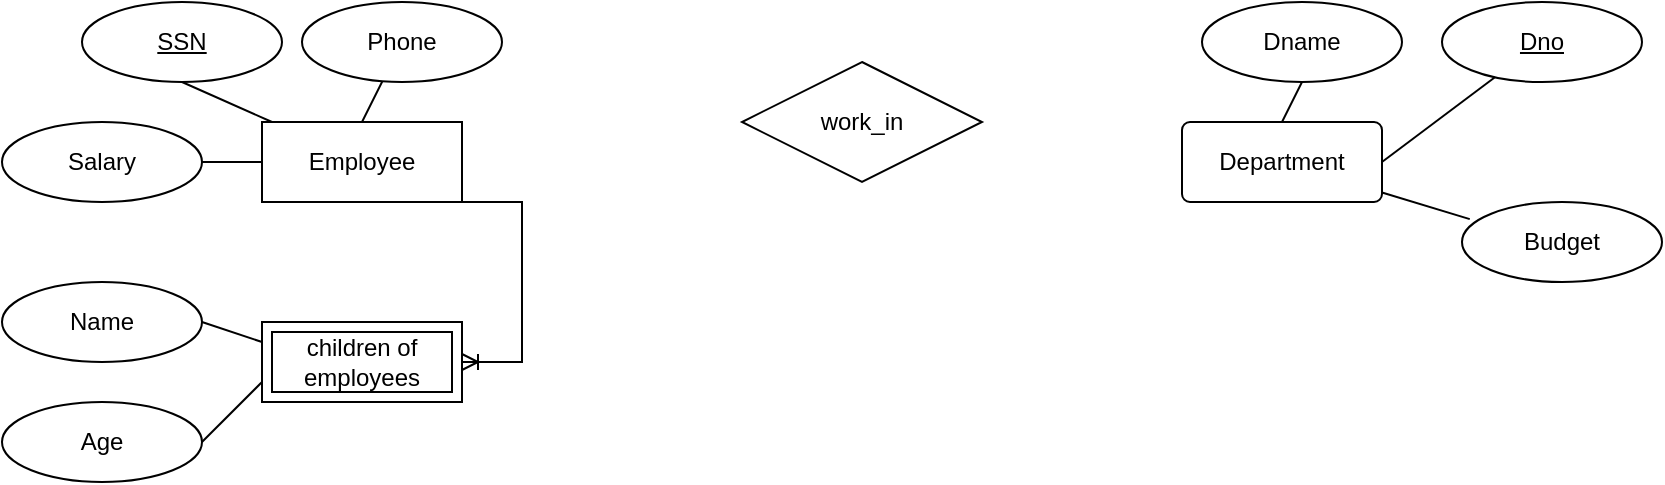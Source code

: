 <mxfile version="22.1.21" type="github">
  <diagram name="Page-1" id="ill8SDHSSKFXlnQjD34v">
    <mxGraphModel dx="1139" dy="750" grid="1" gridSize="10" guides="1" tooltips="1" connect="1" arrows="1" fold="1" page="1" pageScale="1" pageWidth="850" pageHeight="1100" math="0" shadow="0">
      <root>
        <mxCell id="0" />
        <mxCell id="1" parent="0" />
        <mxCell id="-kPjgLYo0WIdV9sRpqmW-1" value="Employee" style="whiteSpace=wrap;html=1;align=center;" vertex="1" parent="1">
          <mxGeometry x="510" y="100" width="100" height="40" as="geometry" />
        </mxCell>
        <mxCell id="-kPjgLYo0WIdV9sRpqmW-3" value="Phone" style="ellipse;whiteSpace=wrap;html=1;align=center;fontStyle=0;" vertex="1" parent="1">
          <mxGeometry x="530" y="40" width="100" height="40" as="geometry" />
        </mxCell>
        <mxCell id="-kPjgLYo0WIdV9sRpqmW-4" value="Department" style="rounded=1;arcSize=10;whiteSpace=wrap;html=1;align=center;" vertex="1" parent="1">
          <mxGeometry x="970" y="100" width="100" height="40" as="geometry" />
        </mxCell>
        <mxCell id="-kPjgLYo0WIdV9sRpqmW-6" value="SSN" style="ellipse;whiteSpace=wrap;html=1;align=center;fontStyle=4" vertex="1" parent="1">
          <mxGeometry x="420" y="40" width="100" height="40" as="geometry" />
        </mxCell>
        <mxCell id="-kPjgLYo0WIdV9sRpqmW-16" value="Dno" style="ellipse;whiteSpace=wrap;html=1;align=center;fontStyle=4;" vertex="1" parent="1">
          <mxGeometry x="1100" y="40" width="100" height="40" as="geometry" />
        </mxCell>
        <mxCell id="-kPjgLYo0WIdV9sRpqmW-18" value="Dname" style="ellipse;whiteSpace=wrap;html=1;align=center;" vertex="1" parent="1">
          <mxGeometry x="980" y="40" width="100" height="40" as="geometry" />
        </mxCell>
        <mxCell id="-kPjgLYo0WIdV9sRpqmW-19" value="work_in" style="shape=rhombus;perimeter=rhombusPerimeter;whiteSpace=wrap;html=1;align=center;" vertex="1" parent="1">
          <mxGeometry x="750" y="70" width="120" height="60" as="geometry" />
        </mxCell>
        <mxCell id="-kPjgLYo0WIdV9sRpqmW-25" value="children of &lt;br/&gt;employees" style="shape=ext;margin=3;double=1;whiteSpace=wrap;html=1;align=center;" vertex="1" parent="1">
          <mxGeometry x="510" y="200" width="100" height="40" as="geometry" />
        </mxCell>
        <mxCell id="-kPjgLYo0WIdV9sRpqmW-8" value="Salary" style="ellipse;whiteSpace=wrap;html=1;align=center;" vertex="1" parent="1">
          <mxGeometry x="380" y="100" width="100" height="40" as="geometry" />
        </mxCell>
        <mxCell id="-kPjgLYo0WIdV9sRpqmW-31" value="Name" style="ellipse;whiteSpace=wrap;html=1;align=center;" vertex="1" parent="1">
          <mxGeometry x="380" y="180" width="100" height="40" as="geometry" />
        </mxCell>
        <mxCell id="-kPjgLYo0WIdV9sRpqmW-34" value="Age" style="ellipse;whiteSpace=wrap;html=1;align=center;" vertex="1" parent="1">
          <mxGeometry x="380" y="240" width="100" height="40" as="geometry" />
        </mxCell>
        <mxCell id="-kPjgLYo0WIdV9sRpqmW-40" value="" style="endArrow=none;html=1;rounded=0;exitX=0.5;exitY=1;exitDx=0;exitDy=0;" edge="1" parent="1" source="-kPjgLYo0WIdV9sRpqmW-6" target="-kPjgLYo0WIdV9sRpqmW-1">
          <mxGeometry relative="1" as="geometry">
            <mxPoint x="496.477" y="13.679" as="sourcePoint" />
            <mxPoint x="850" y="-40" as="targetPoint" />
          </mxGeometry>
        </mxCell>
        <mxCell id="-kPjgLYo0WIdV9sRpqmW-44" value="" style="endArrow=none;html=1;rounded=0;" edge="1" parent="1" source="-kPjgLYo0WIdV9sRpqmW-1" target="-kPjgLYo0WIdV9sRpqmW-8">
          <mxGeometry relative="1" as="geometry">
            <mxPoint x="670" y="280" as="sourcePoint" />
            <mxPoint x="640" y="210" as="targetPoint" />
          </mxGeometry>
        </mxCell>
        <mxCell id="-kPjgLYo0WIdV9sRpqmW-46" value="" style="endArrow=none;html=1;rounded=0;exitX=0.5;exitY=0;exitDx=0;exitDy=0;entryX=0.5;entryY=1;entryDx=0;entryDy=0;" edge="1" parent="1" source="-kPjgLYo0WIdV9sRpqmW-4" target="-kPjgLYo0WIdV9sRpqmW-18">
          <mxGeometry relative="1" as="geometry">
            <mxPoint x="910" y="190" as="sourcePoint" />
            <mxPoint x="1050" y="70" as="targetPoint" />
          </mxGeometry>
        </mxCell>
        <mxCell id="-kPjgLYo0WIdV9sRpqmW-47" value="" style="endArrow=none;html=1;rounded=0;exitX=1;exitY=0.5;exitDx=0;exitDy=0;" edge="1" parent="1" source="-kPjgLYo0WIdV9sRpqmW-4" target="-kPjgLYo0WIdV9sRpqmW-16">
          <mxGeometry relative="1" as="geometry">
            <mxPoint x="1130" y="200" as="sourcePoint" />
            <mxPoint x="1290" y="200" as="targetPoint" />
          </mxGeometry>
        </mxCell>
        <mxCell id="-kPjgLYo0WIdV9sRpqmW-48" value="" style="endArrow=none;html=1;rounded=0;exitX=0.5;exitY=0;exitDx=0;exitDy=0;" edge="1" parent="1" source="-kPjgLYo0WIdV9sRpqmW-1" target="-kPjgLYo0WIdV9sRpqmW-3">
          <mxGeometry relative="1" as="geometry">
            <mxPoint x="730" y="210" as="sourcePoint" />
            <mxPoint x="890" y="210" as="targetPoint" />
          </mxGeometry>
        </mxCell>
        <mxCell id="-kPjgLYo0WIdV9sRpqmW-49" value="" style="endArrow=none;html=1;rounded=0;exitX=1;exitY=0.5;exitDx=0;exitDy=0;entryX=0;entryY=0.25;entryDx=0;entryDy=0;" edge="1" parent="1" source="-kPjgLYo0WIdV9sRpqmW-31" target="-kPjgLYo0WIdV9sRpqmW-25">
          <mxGeometry relative="1" as="geometry">
            <mxPoint x="560" y="280" as="sourcePoint" />
            <mxPoint x="720" y="280" as="targetPoint" />
          </mxGeometry>
        </mxCell>
        <mxCell id="-kPjgLYo0WIdV9sRpqmW-50" value="" style="endArrow=none;html=1;rounded=0;exitX=1;exitY=0.5;exitDx=0;exitDy=0;entryX=0;entryY=0.75;entryDx=0;entryDy=0;" edge="1" parent="1" source="-kPjgLYo0WIdV9sRpqmW-34" target="-kPjgLYo0WIdV9sRpqmW-25">
          <mxGeometry relative="1" as="geometry">
            <mxPoint x="550" y="300" as="sourcePoint" />
            <mxPoint x="710" y="300" as="targetPoint" />
          </mxGeometry>
        </mxCell>
        <mxCell id="-kPjgLYo0WIdV9sRpqmW-52" value="Budget" style="ellipse;whiteSpace=wrap;html=1;align=center;" vertex="1" parent="1">
          <mxGeometry x="1110" y="140" width="100" height="40" as="geometry" />
        </mxCell>
        <mxCell id="-kPjgLYo0WIdV9sRpqmW-53" value="" style="endArrow=none;html=1;rounded=0;entryX=0.039;entryY=0.214;entryDx=0;entryDy=0;entryPerimeter=0;" edge="1" parent="1" source="-kPjgLYo0WIdV9sRpqmW-4" target="-kPjgLYo0WIdV9sRpqmW-52">
          <mxGeometry relative="1" as="geometry">
            <mxPoint x="1130" y="260" as="sourcePoint" />
            <mxPoint x="1290" y="260" as="targetPoint" />
          </mxGeometry>
        </mxCell>
        <mxCell id="-kPjgLYo0WIdV9sRpqmW-54" value="" style="edgeStyle=entityRelationEdgeStyle;fontSize=12;html=1;endArrow=ERoneToMany;rounded=0;exitX=1;exitY=1;exitDx=0;exitDy=0;" edge="1" parent="1" source="-kPjgLYo0WIdV9sRpqmW-1" target="-kPjgLYo0WIdV9sRpqmW-25">
          <mxGeometry width="100" height="100" relative="1" as="geometry">
            <mxPoint x="730" y="320" as="sourcePoint" />
            <mxPoint x="830" y="220" as="targetPoint" />
          </mxGeometry>
        </mxCell>
      </root>
    </mxGraphModel>
  </diagram>
</mxfile>
